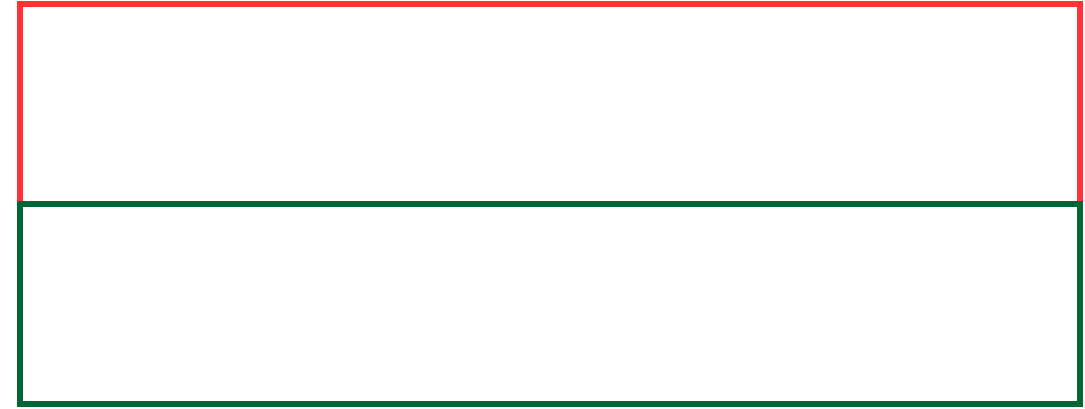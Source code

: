 <mxfile version="20.6.0" type="github">
  <diagram id="enXE-PFYwU6dIyVUROc5" name="第 1 页">
    <mxGraphModel dx="576" dy="299" grid="1" gridSize="10" guides="1" tooltips="1" connect="1" arrows="1" fold="1" page="1" pageScale="1" pageWidth="827" pageHeight="1169" math="0" shadow="0">
      <root>
        <mxCell id="0" />
        <mxCell id="1" parent="0" />
        <mxCell id="0TqXWO_I3m_vTDatWwrz-1" value="" style="shape=image;imageAspect=0;aspect=fixed;verticalLabelPosition=bottom;verticalAlign=top;image=https://fastly.jsdelivr.net/gh/5huanghuai/Image@main/image/1670225811412PINO.png;" vertex="1" parent="1">
          <mxGeometry x="150" y="120" width="536.96" height="190" as="geometry" />
        </mxCell>
        <mxCell id="0TqXWO_I3m_vTDatWwrz-2" value="" style="rounded=0;whiteSpace=wrap;html=1;fillColor=none;strokeWidth=3;strokeColor=#FF3333;" vertex="1" parent="1">
          <mxGeometry x="160" y="120" width="530" height="100" as="geometry" />
        </mxCell>
        <mxCell id="0TqXWO_I3m_vTDatWwrz-3" value="" style="rounded=0;whiteSpace=wrap;html=1;fillColor=none;strokeWidth=3;strokeColor=#006633;" vertex="1" parent="1">
          <mxGeometry x="160" y="220" width="530" height="100" as="geometry" />
        </mxCell>
      </root>
    </mxGraphModel>
  </diagram>
</mxfile>

